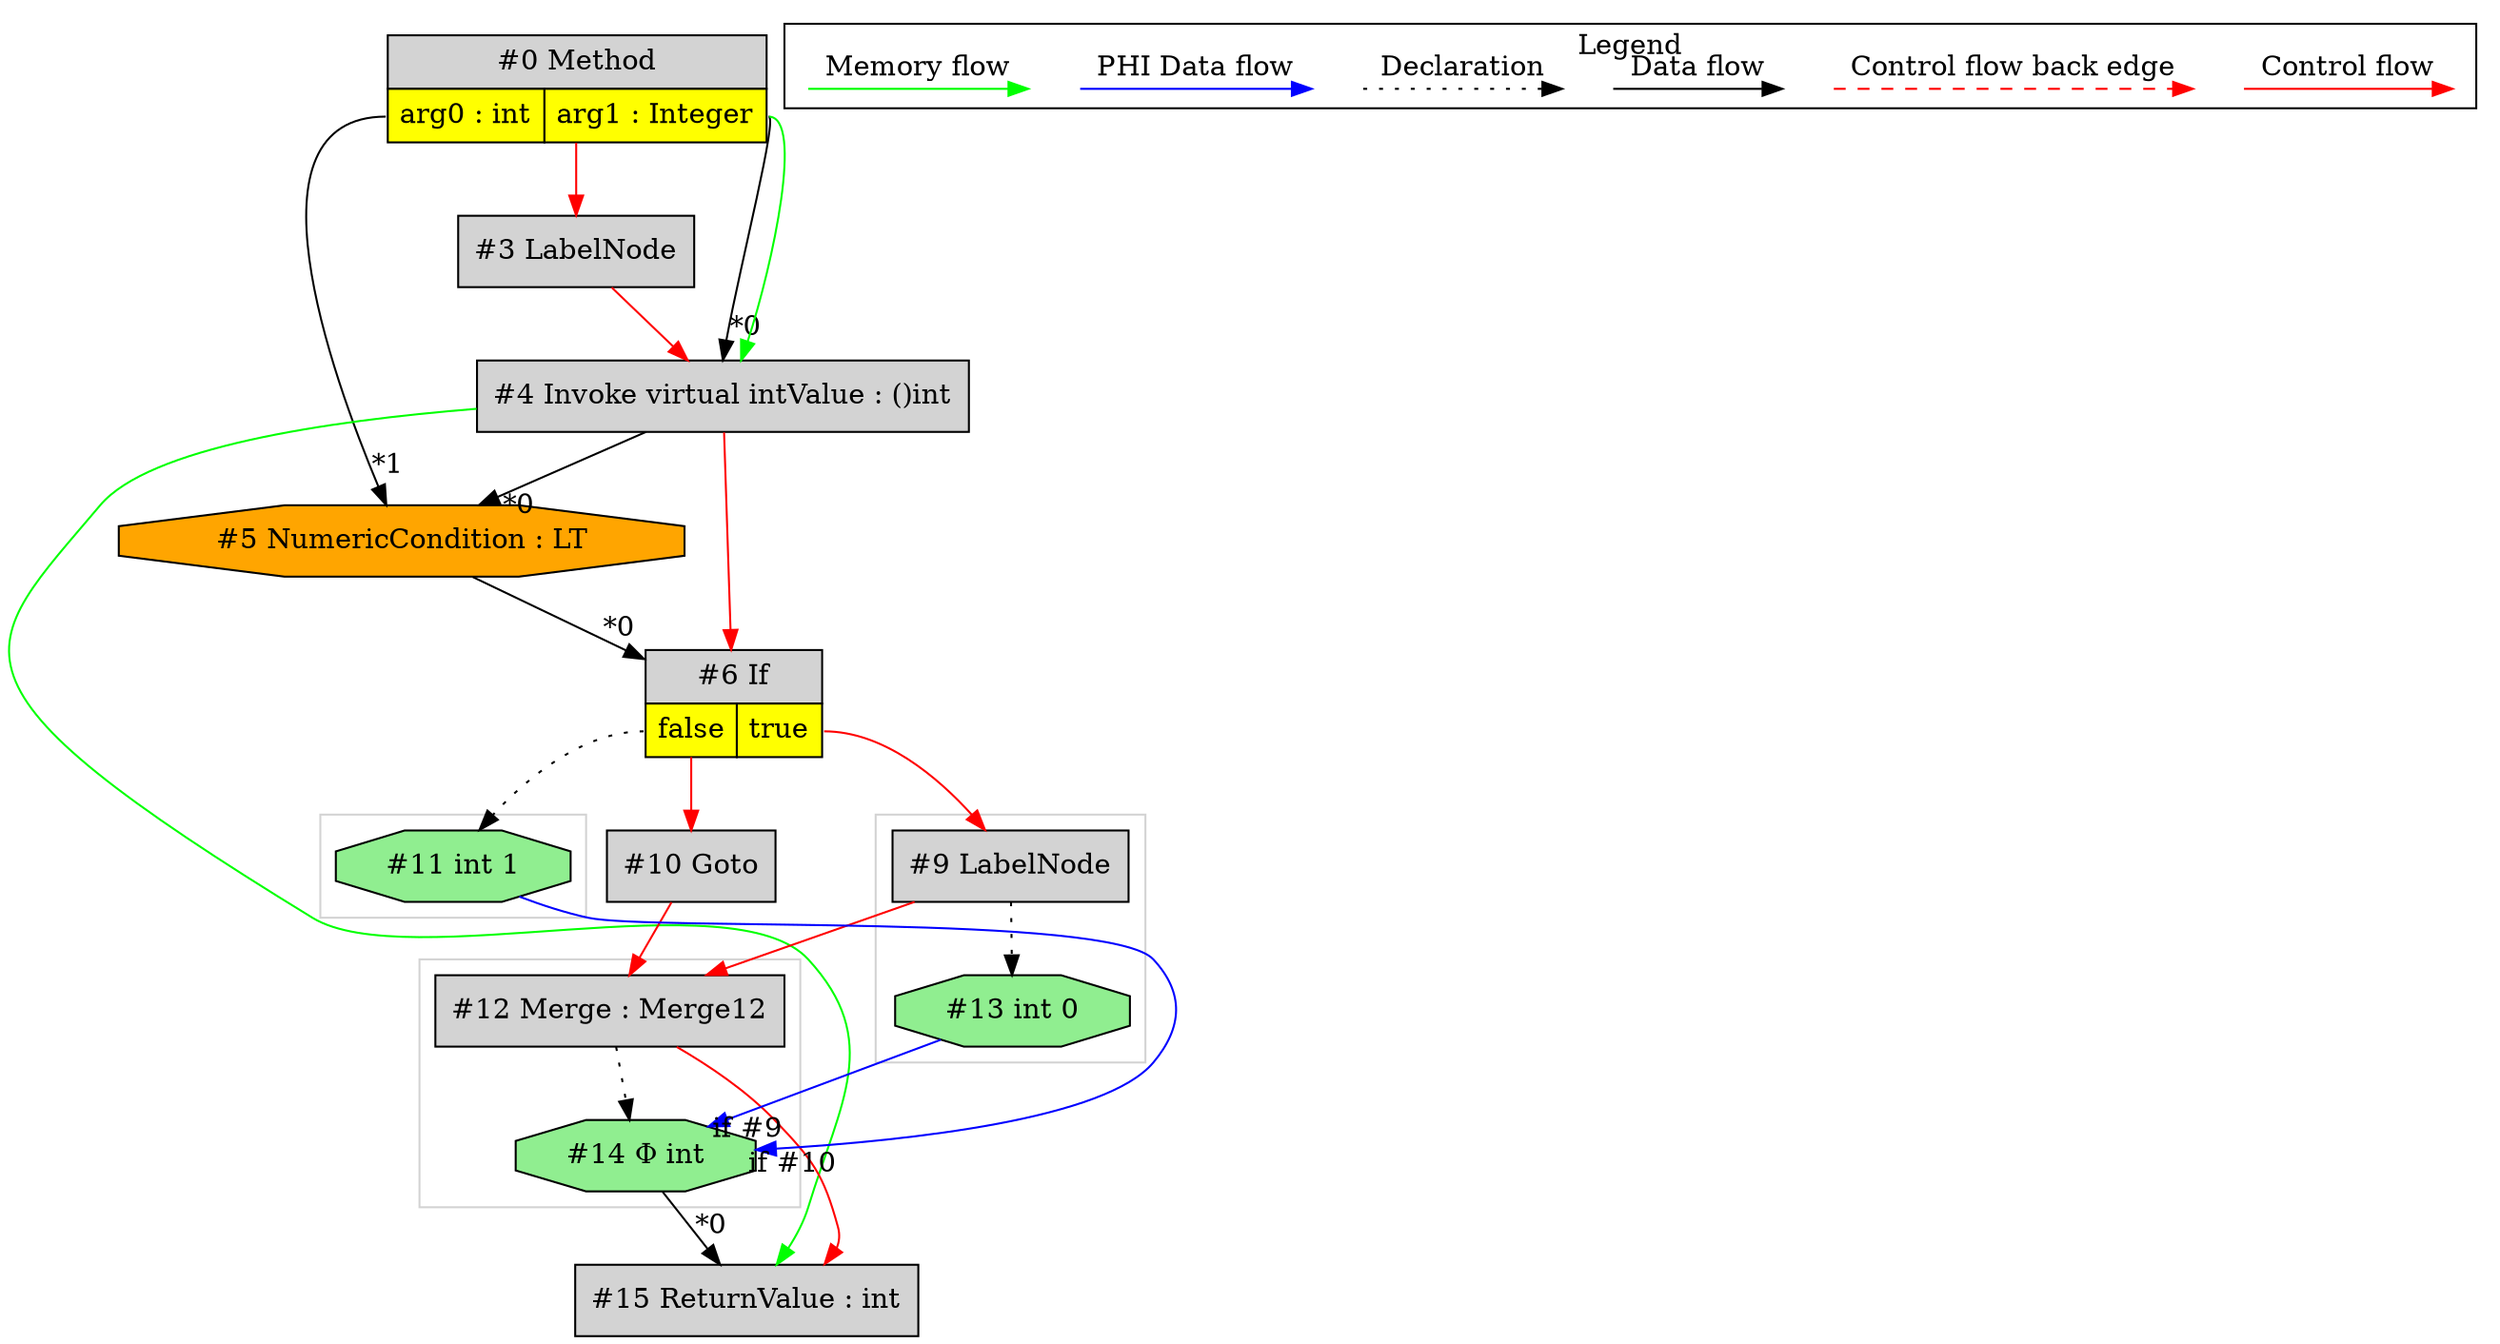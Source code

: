 digraph {
 ordering="in";
 node0[margin="0", label=<<table border="0" cellborder="1" cellspacing="0" cellpadding="5"><tr><td colspan="2">#0 Method</td></tr><tr><td port="prj1" bgcolor="yellow">arg0 : int</td><td port="prj2" bgcolor="yellow">arg1 : Integer</td></tr></table>>,shape=none, fillcolor=lightgrey, style=filled];
 node3[label="#3 LabelNode",shape=box, fillcolor=lightgrey, style=filled];
 node0 -> node3[labeldistance=2, color=red, fontcolor=red];
 node4[label="#4 Invoke virtual intValue : ()int",shape=box, fillcolor=lightgrey, style=filled];
 node0:prj2 -> node4[headlabel="*0", labeldistance=2];
 node3 -> node4[labeldistance=2, color=red, fontcolor=red];
 node0 -> node4[labeldistance=2, color=green, constraint=false];
 node15[label="#15 ReturnValue : int",shape=box, fillcolor=lightgrey, style=filled];
 node14 -> node15[headlabel="*0", labeldistance=2];
 node12 -> node15[labeldistance=2, color=red, fontcolor=red];
 node4 -> node15[labeldistance=2, color=green, constraint=false];
 node12[label="#12 Merge : Merge12",shape=box, fillcolor=lightgrey, style=filled];
 node10 -> node12[labeldistance=2, color=red, fontcolor=red];
 node9 -> node12[labeldistance=2, color=red, fontcolor=red];
 node9[label="#9 LabelNode",shape=box, fillcolor=lightgrey, style=filled];
 node6:prj7 -> node9[labeldistance=2, color=red, fontcolor=red];
 node6[margin="0", label=<<table border="0" cellborder="1" cellspacing="0" cellpadding="5"><tr><td colspan="2">#6 If</td></tr><tr><td port="prj8" bgcolor="yellow">false</td><td port="prj7" bgcolor="yellow">true</td></tr></table>>,shape=none, fillcolor=lightgrey, style=filled];
 node5 -> node6[headlabel="*0", labeldistance=2];
 node4 -> node6[labeldistance=2, color=red, fontcolor=red];
 node5[label="#5 NumericCondition : LT",shape=octagon, fillcolor=orange, style=filled];
 node4 -> node5[headlabel="*0", labeldistance=2];
 node0:prj1 -> node5[headlabel="*1", labeldistance=2];
 node10[label="#10 Goto",shape=box, fillcolor=lightgrey, style=filled];
 node6:prj8 -> node10[labeldistance=2, color=red, fontcolor=red];
 node11[label="#11 int 1",shape=octagon, fillcolor=lightgreen, style=filled];
 node6:prj8 -> node11[style=dotted];
 node14[label="#14 Φ int",shape=octagon, fillcolor=lightgreen, style=filled];
 node12 -> node14[style=dotted];
 node11 -> node14[headlabel="if #10", labeldistance=2, color=blue, constraint=false];
 node13 -> node14[headlabel="if #9", labeldistance=2, color=blue, constraint=false];
 node13[label="#13 int 0",shape=octagon, fillcolor=lightgreen, style=filled];
 node9 -> node13[style=dotted];
 subgraph cluster_0 {
  color=lightgray;
  node12;
  node14;
 }
 subgraph cluster_1 {
  color=lightgray;
  node11;
 }
 subgraph cluster_2 {
  color=lightgray;
  node9;
  node13;
 }
 subgraph cluster_000 {
  label = "Legend";
  node [shape=point]
  {
   rank=same;
   c0 [style = invis];
   c1 [style = invis];
   c2 [style = invis];
   c3 [style = invis];
   d0 [style = invis];
   d1 [style = invis];
   d2 [style = invis];
   d3 [style = invis];
   d4 [style = invis];
   d5 [style = invis];
   d6 [style = invis];
   d7 [style = invis];
  }
  c0 -> c1 [label="Control flow", style=solid, color=red]
  c2 -> c3 [label="Control flow back edge", style=dashed, color=red]
  d0 -> d1 [label="Data flow"]
  d2 -> d3 [label="Declaration", style=dotted]
  d4 -> d5 [label="PHI Data flow", color=blue]
  d6 -> d7 [label="Memory flow", color=green]
 }

}
